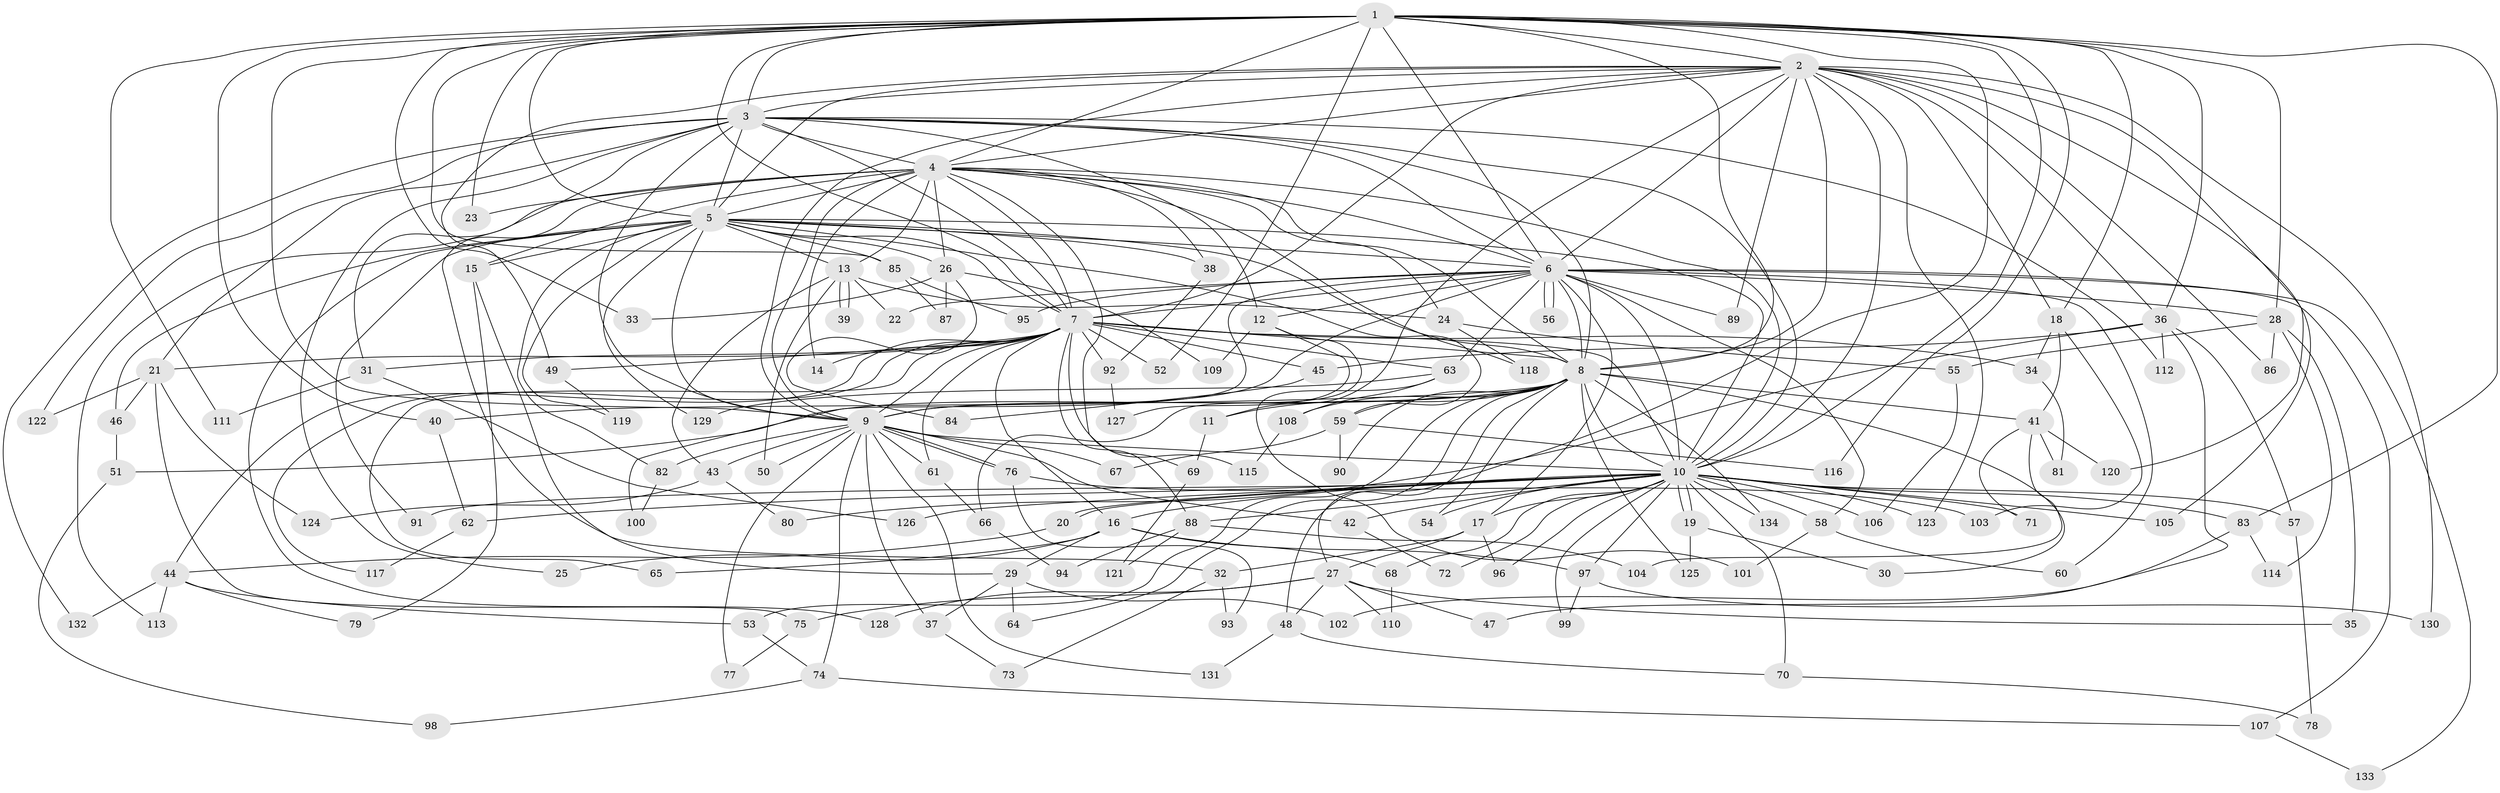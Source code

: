 // coarse degree distribution, {15: 0.018518518518518517, 7: 0.037037037037037035, 1: 0.037037037037037035, 17: 0.037037037037037035, 5: 0.12962962962962962, 19: 0.018518518518518517, 6: 0.09259259259259259, 16: 0.037037037037037035, 3: 0.16666666666666666, 4: 0.24074074074074073, 2: 0.12962962962962962, 23: 0.018518518518518517, 29: 0.018518518518518517, 10: 0.018518518518518517}
// Generated by graph-tools (version 1.1) at 2025/36/03/04/25 23:36:30]
// undirected, 134 vertices, 293 edges
graph export_dot {
  node [color=gray90,style=filled];
  1;
  2;
  3;
  4;
  5;
  6;
  7;
  8;
  9;
  10;
  11;
  12;
  13;
  14;
  15;
  16;
  17;
  18;
  19;
  20;
  21;
  22;
  23;
  24;
  25;
  26;
  27;
  28;
  29;
  30;
  31;
  32;
  33;
  34;
  35;
  36;
  37;
  38;
  39;
  40;
  41;
  42;
  43;
  44;
  45;
  46;
  47;
  48;
  49;
  50;
  51;
  52;
  53;
  54;
  55;
  56;
  57;
  58;
  59;
  60;
  61;
  62;
  63;
  64;
  65;
  66;
  67;
  68;
  69;
  70;
  71;
  72;
  73;
  74;
  75;
  76;
  77;
  78;
  79;
  80;
  81;
  82;
  83;
  84;
  85;
  86;
  87;
  88;
  89;
  90;
  91;
  92;
  93;
  94;
  95;
  96;
  97;
  98;
  99;
  100;
  101;
  102;
  103;
  104;
  105;
  106;
  107;
  108;
  109;
  110;
  111;
  112;
  113;
  114;
  115;
  116;
  117;
  118;
  119;
  120;
  121;
  122;
  123;
  124;
  125;
  126;
  127;
  128;
  129;
  130;
  131;
  132;
  133;
  134;
  1 -- 2;
  1 -- 3;
  1 -- 4;
  1 -- 5;
  1 -- 6;
  1 -- 7;
  1 -- 8;
  1 -- 9;
  1 -- 10;
  1 -- 18;
  1 -- 23;
  1 -- 28;
  1 -- 33;
  1 -- 36;
  1 -- 40;
  1 -- 48;
  1 -- 52;
  1 -- 83;
  1 -- 85;
  1 -- 111;
  1 -- 116;
  2 -- 3;
  2 -- 4;
  2 -- 5;
  2 -- 6;
  2 -- 7;
  2 -- 8;
  2 -- 9;
  2 -- 10;
  2 -- 11;
  2 -- 18;
  2 -- 36;
  2 -- 49;
  2 -- 86;
  2 -- 89;
  2 -- 105;
  2 -- 120;
  2 -- 123;
  2 -- 130;
  3 -- 4;
  3 -- 5;
  3 -- 6;
  3 -- 7;
  3 -- 8;
  3 -- 9;
  3 -- 10;
  3 -- 12;
  3 -- 21;
  3 -- 25;
  3 -- 31;
  3 -- 112;
  3 -- 122;
  3 -- 132;
  4 -- 5;
  4 -- 6;
  4 -- 7;
  4 -- 8;
  4 -- 9;
  4 -- 10;
  4 -- 13;
  4 -- 14;
  4 -- 15;
  4 -- 23;
  4 -- 24;
  4 -- 26;
  4 -- 32;
  4 -- 38;
  4 -- 69;
  4 -- 113;
  4 -- 118;
  5 -- 6;
  5 -- 7;
  5 -- 8;
  5 -- 9;
  5 -- 10;
  5 -- 13;
  5 -- 15;
  5 -- 26;
  5 -- 38;
  5 -- 46;
  5 -- 59;
  5 -- 82;
  5 -- 85;
  5 -- 91;
  5 -- 119;
  5 -- 128;
  5 -- 129;
  6 -- 7;
  6 -- 8;
  6 -- 9;
  6 -- 10;
  6 -- 12;
  6 -- 17;
  6 -- 22;
  6 -- 28;
  6 -- 56;
  6 -- 56;
  6 -- 58;
  6 -- 60;
  6 -- 63;
  6 -- 89;
  6 -- 95;
  6 -- 100;
  6 -- 107;
  6 -- 133;
  7 -- 8;
  7 -- 9;
  7 -- 10;
  7 -- 14;
  7 -- 16;
  7 -- 21;
  7 -- 31;
  7 -- 34;
  7 -- 44;
  7 -- 45;
  7 -- 49;
  7 -- 52;
  7 -- 61;
  7 -- 63;
  7 -- 65;
  7 -- 88;
  7 -- 92;
  7 -- 115;
  7 -- 117;
  8 -- 9;
  8 -- 10;
  8 -- 11;
  8 -- 27;
  8 -- 30;
  8 -- 40;
  8 -- 41;
  8 -- 51;
  8 -- 53;
  8 -- 54;
  8 -- 59;
  8 -- 64;
  8 -- 90;
  8 -- 108;
  8 -- 125;
  8 -- 134;
  9 -- 10;
  9 -- 37;
  9 -- 42;
  9 -- 43;
  9 -- 50;
  9 -- 61;
  9 -- 67;
  9 -- 74;
  9 -- 76;
  9 -- 76;
  9 -- 77;
  9 -- 82;
  9 -- 131;
  10 -- 16;
  10 -- 17;
  10 -- 19;
  10 -- 19;
  10 -- 20;
  10 -- 20;
  10 -- 42;
  10 -- 54;
  10 -- 57;
  10 -- 58;
  10 -- 62;
  10 -- 68;
  10 -- 70;
  10 -- 71;
  10 -- 72;
  10 -- 83;
  10 -- 88;
  10 -- 91;
  10 -- 96;
  10 -- 97;
  10 -- 99;
  10 -- 105;
  10 -- 106;
  10 -- 123;
  10 -- 126;
  10 -- 134;
  11 -- 69;
  12 -- 66;
  12 -- 109;
  12 -- 127;
  13 -- 22;
  13 -- 24;
  13 -- 39;
  13 -- 39;
  13 -- 43;
  13 -- 50;
  15 -- 29;
  15 -- 79;
  16 -- 25;
  16 -- 29;
  16 -- 65;
  16 -- 68;
  16 -- 97;
  17 -- 27;
  17 -- 32;
  17 -- 96;
  18 -- 34;
  18 -- 41;
  18 -- 103;
  19 -- 30;
  19 -- 125;
  20 -- 44;
  21 -- 46;
  21 -- 75;
  21 -- 122;
  21 -- 124;
  24 -- 55;
  24 -- 118;
  26 -- 33;
  26 -- 84;
  26 -- 87;
  26 -- 109;
  27 -- 35;
  27 -- 47;
  27 -- 48;
  27 -- 75;
  27 -- 110;
  27 -- 128;
  28 -- 35;
  28 -- 55;
  28 -- 86;
  28 -- 114;
  29 -- 37;
  29 -- 64;
  29 -- 102;
  31 -- 111;
  31 -- 126;
  32 -- 73;
  32 -- 93;
  34 -- 81;
  36 -- 45;
  36 -- 47;
  36 -- 57;
  36 -- 80;
  36 -- 112;
  37 -- 73;
  38 -- 92;
  40 -- 62;
  41 -- 71;
  41 -- 81;
  41 -- 104;
  41 -- 120;
  42 -- 72;
  43 -- 80;
  43 -- 124;
  44 -- 53;
  44 -- 79;
  44 -- 113;
  44 -- 132;
  45 -- 84;
  46 -- 51;
  48 -- 70;
  48 -- 131;
  49 -- 119;
  51 -- 98;
  53 -- 74;
  55 -- 106;
  57 -- 78;
  58 -- 60;
  58 -- 101;
  59 -- 67;
  59 -- 90;
  59 -- 116;
  61 -- 66;
  62 -- 117;
  63 -- 101;
  63 -- 108;
  63 -- 129;
  66 -- 94;
  68 -- 110;
  69 -- 121;
  70 -- 78;
  74 -- 98;
  74 -- 107;
  75 -- 77;
  76 -- 93;
  76 -- 103;
  82 -- 100;
  83 -- 102;
  83 -- 114;
  85 -- 87;
  85 -- 95;
  88 -- 94;
  88 -- 104;
  88 -- 121;
  92 -- 127;
  97 -- 99;
  97 -- 130;
  107 -- 133;
  108 -- 115;
}
